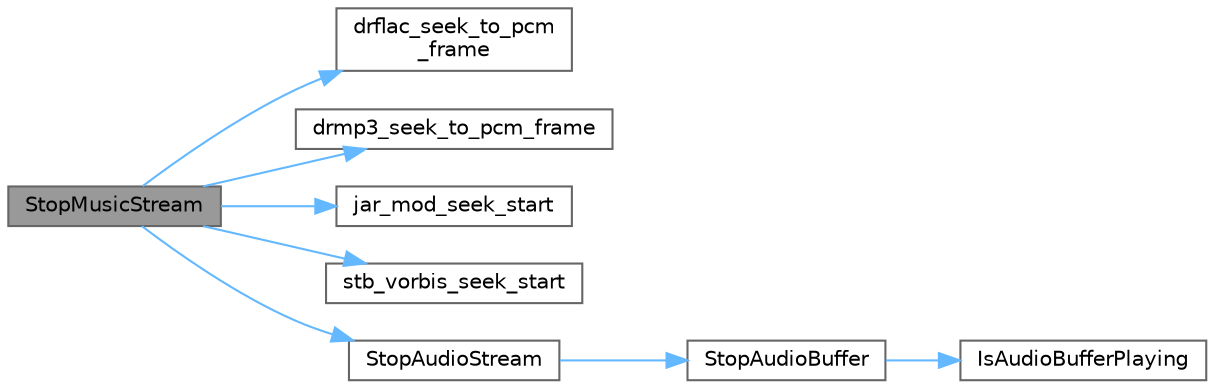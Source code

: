 digraph "StopMusicStream"
{
 // LATEX_PDF_SIZE
  bgcolor="transparent";
  edge [fontname=Helvetica,fontsize=10,labelfontname=Helvetica,labelfontsize=10];
  node [fontname=Helvetica,fontsize=10,shape=box,height=0.2,width=0.4];
  rankdir="LR";
  Node1 [id="Node000001",label="StopMusicStream",height=0.2,width=0.4,color="gray40", fillcolor="grey60", style="filled", fontcolor="black",tooltip=" "];
  Node1 -> Node2 [id="edge8_Node000001_Node000002",color="steelblue1",style="solid",tooltip=" "];
  Node2 [id="Node000002",label="drflac_seek_to_pcm\l_frame",height=0.2,width=0.4,color="grey40", fillcolor="white", style="filled",URL="$_classes_2lib_2external_2dr__flac_8h.html#a12b506919ff997cda961a3eb4946ed73",tooltip=" "];
  Node1 -> Node3 [id="edge9_Node000001_Node000003",color="steelblue1",style="solid",tooltip=" "];
  Node3 [id="Node000003",label="drmp3_seek_to_pcm_frame",height=0.2,width=0.4,color="grey40", fillcolor="white", style="filled",URL="$_classes_2lib_2external_2dr__mp3_8h.html#afe83739ea72e957aa63026c842b61e4d",tooltip=" "];
  Node1 -> Node4 [id="edge10_Node000001_Node000004",color="steelblue1",style="solid",tooltip=" "];
  Node4 [id="Node000004",label="jar_mod_seek_start",height=0.2,width=0.4,color="grey40", fillcolor="white", style="filled",URL="$_classes_2lib_2external_2jar__mod_8h.html#ac4b3582d5b65e2365b6f54eaacdbf173",tooltip=" "];
  Node1 -> Node5 [id="edge11_Node000001_Node000005",color="steelblue1",style="solid",tooltip=" "];
  Node5 [id="Node000005",label="stb_vorbis_seek_start",height=0.2,width=0.4,color="grey40", fillcolor="white", style="filled",URL="$_classes_2lib_2external_2stb__vorbis_8c.html#a4e7cb71cdf8073dc887c356e52c3aacd",tooltip=" "];
  Node1 -> Node6 [id="edge12_Node000001_Node000006",color="steelblue1",style="solid",tooltip=" "];
  Node6 [id="Node000006",label="StopAudioStream",height=0.2,width=0.4,color="grey40", fillcolor="white", style="filled",URL="$_classes_2lib_2raudio_8c.html#a1de7d36fd7a8cf801f619244b0e6c834",tooltip=" "];
  Node6 -> Node7 [id="edge13_Node000006_Node000007",color="steelblue1",style="solid",tooltip=" "];
  Node7 [id="Node000007",label="StopAudioBuffer",height=0.2,width=0.4,color="grey40", fillcolor="white", style="filled",URL="$_classes_2lib_2raudio_8c.html#a68eacf979bd42450393ff13e14ed66c4",tooltip=" "];
  Node7 -> Node8 [id="edge14_Node000007_Node000008",color="steelblue1",style="solid",tooltip=" "];
  Node8 [id="Node000008",label="IsAudioBufferPlaying",height=0.2,width=0.4,color="grey40", fillcolor="white", style="filled",URL="$_classes_2lib_2raudio_8c.html#a22d1b17209c34733b05e0e2850e1df3a",tooltip=" "];
}
